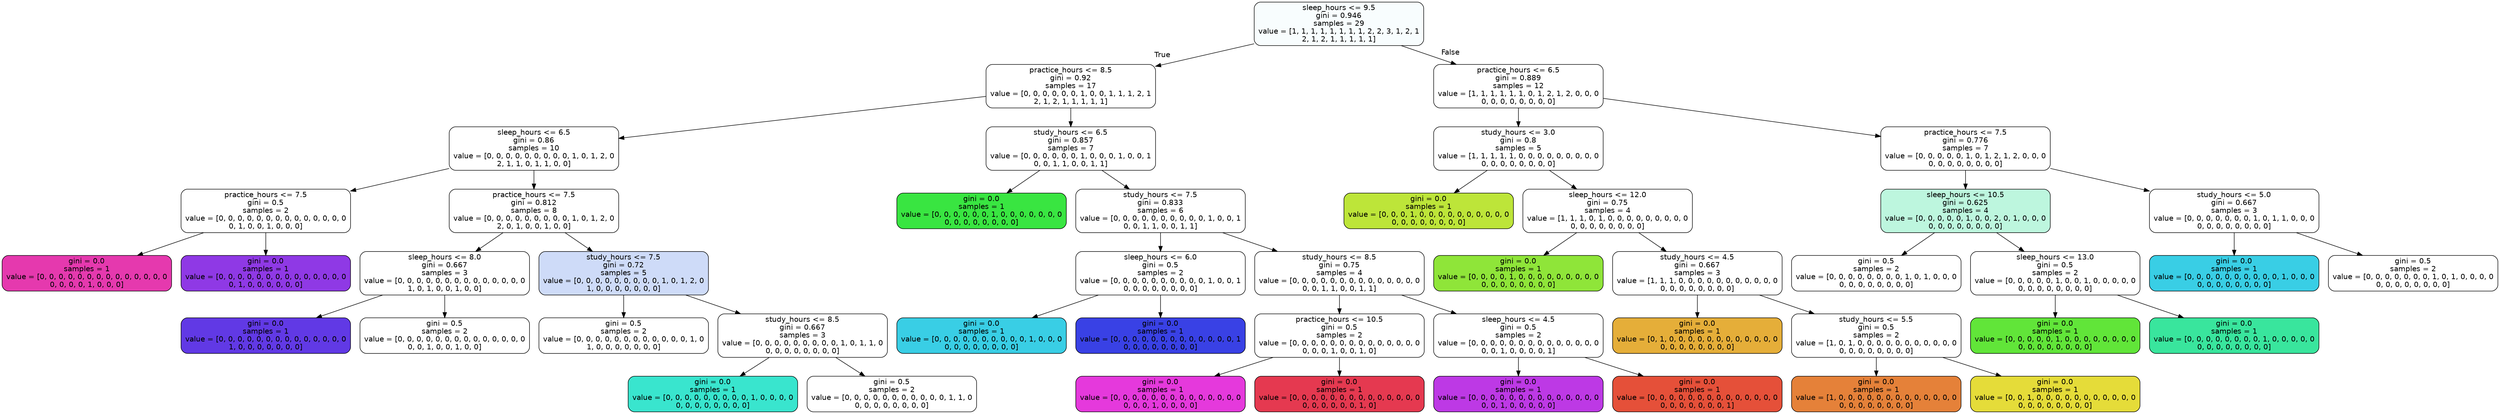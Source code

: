 digraph Tree {
node [shape=box, style="filled, rounded", color="black", fontname="helvetica"] ;
edge [fontname="helvetica"] ;
0 [label="sleep_hours <= 9.5\ngini = 0.946\nsamples = 29\nvalue = [1, 1, 1, 1, 1, 1, 1, 1, 2, 2, 3, 1, 2, 1\n2, 1, 2, 1, 1, 1, 1, 1]", fillcolor="#f8fdfe"] ;
1 [label="practice_hours <= 8.5\ngini = 0.92\nsamples = 17\nvalue = [0, 0, 0, 0, 0, 0, 1, 0, 0, 1, 1, 1, 2, 1\n2, 1, 2, 1, 1, 1, 1, 1]", fillcolor="#ffffff"] ;
0 -> 1 [labeldistance=2.5, labelangle=45, headlabel="True"] ;
2 [label="sleep_hours <= 6.5\ngini = 0.86\nsamples = 10\nvalue = [0, 0, 0, 0, 0, 0, 0, 0, 0, 1, 0, 1, 2, 0\n2, 1, 1, 0, 1, 1, 0, 0]", fillcolor="#ffffff"] ;
1 -> 2 ;
3 [label="practice_hours <= 7.5\ngini = 0.5\nsamples = 2\nvalue = [0, 0, 0, 0, 0, 0, 0, 0, 0, 0, 0, 0, 0, 0\n0, 1, 0, 0, 1, 0, 0, 0]", fillcolor="#ffffff"] ;
2 -> 3 ;
4 [label="gini = 0.0\nsamples = 1\nvalue = [0, 0, 0, 0, 0, 0, 0, 0, 0, 0, 0, 0, 0, 0\n0, 0, 0, 0, 1, 0, 0, 0]", fillcolor="#e539ae"] ;
3 -> 4 ;
5 [label="gini = 0.0\nsamples = 1\nvalue = [0, 0, 0, 0, 0, 0, 0, 0, 0, 0, 0, 0, 0, 0\n0, 1, 0, 0, 0, 0, 0, 0]", fillcolor="#8f39e5"] ;
3 -> 5 ;
6 [label="practice_hours <= 7.5\ngini = 0.812\nsamples = 8\nvalue = [0, 0, 0, 0, 0, 0, 0, 0, 0, 1, 0, 1, 2, 0\n2, 0, 1, 0, 0, 1, 0, 0]", fillcolor="#ffffff"] ;
2 -> 6 ;
7 [label="sleep_hours <= 8.0\ngini = 0.667\nsamples = 3\nvalue = [0, 0, 0, 0, 0, 0, 0, 0, 0, 0, 0, 0, 0, 0\n1, 0, 1, 0, 0, 1, 0, 0]", fillcolor="#ffffff"] ;
6 -> 7 ;
8 [label="gini = 0.0\nsamples = 1\nvalue = [0, 0, 0, 0, 0, 0, 0, 0, 0, 0, 0, 0, 0, 0\n1, 0, 0, 0, 0, 0, 0, 0]", fillcolor="#6139e5"] ;
7 -> 8 ;
9 [label="gini = 0.5\nsamples = 2\nvalue = [0, 0, 0, 0, 0, 0, 0, 0, 0, 0, 0, 0, 0, 0\n0, 0, 1, 0, 0, 1, 0, 0]", fillcolor="#ffffff"] ;
7 -> 9 ;
10 [label="study_hours <= 7.5\ngini = 0.72\nsamples = 5\nvalue = [0, 0, 0, 0, 0, 0, 0, 0, 0, 1, 0, 1, 2, 0\n1, 0, 0, 0, 0, 0, 0, 0]", fillcolor="#cedbf8"] ;
6 -> 10 ;
11 [label="gini = 0.5\nsamples = 2\nvalue = [0, 0, 0, 0, 0, 0, 0, 0, 0, 0, 0, 0, 1, 0\n1, 0, 0, 0, 0, 0, 0, 0]", fillcolor="#ffffff"] ;
10 -> 11 ;
12 [label="study_hours <= 8.5\ngini = 0.667\nsamples = 3\nvalue = [0, 0, 0, 0, 0, 0, 0, 0, 0, 1, 0, 1, 1, 0\n0, 0, 0, 0, 0, 0, 0, 0]", fillcolor="#ffffff"] ;
10 -> 12 ;
13 [label="gini = 0.0\nsamples = 1\nvalue = [0, 0, 0, 0, 0, 0, 0, 0, 0, 1, 0, 0, 0, 0\n0, 0, 0, 0, 0, 0, 0, 0]", fillcolor="#39e5ce"] ;
12 -> 13 ;
14 [label="gini = 0.5\nsamples = 2\nvalue = [0, 0, 0, 0, 0, 0, 0, 0, 0, 0, 0, 1, 1, 0\n0, 0, 0, 0, 0, 0, 0, 0]", fillcolor="#ffffff"] ;
12 -> 14 ;
15 [label="study_hours <= 6.5\ngini = 0.857\nsamples = 7\nvalue = [0, 0, 0, 0, 0, 0, 1, 0, 0, 0, 1, 0, 0, 1\n0, 0, 1, 1, 0, 0, 1, 1]", fillcolor="#ffffff"] ;
1 -> 15 ;
16 [label="gini = 0.0\nsamples = 1\nvalue = [0, 0, 0, 0, 0, 0, 1, 0, 0, 0, 0, 0, 0, 0\n0, 0, 0, 0, 0, 0, 0, 0]", fillcolor="#39e541"] ;
15 -> 16 ;
17 [label="study_hours <= 7.5\ngini = 0.833\nsamples = 6\nvalue = [0, 0, 0, 0, 0, 0, 0, 0, 0, 0, 1, 0, 0, 1\n0, 0, 1, 1, 0, 0, 1, 1]", fillcolor="#ffffff"] ;
15 -> 17 ;
18 [label="sleep_hours <= 6.0\ngini = 0.5\nsamples = 2\nvalue = [0, 0, 0, 0, 0, 0, 0, 0, 0, 0, 1, 0, 0, 1\n0, 0, 0, 0, 0, 0, 0, 0]", fillcolor="#ffffff"] ;
17 -> 18 ;
19 [label="gini = 0.0\nsamples = 1\nvalue = [0, 0, 0, 0, 0, 0, 0, 0, 0, 0, 1, 0, 0, 0\n0, 0, 0, 0, 0, 0, 0, 0]", fillcolor="#39cee5"] ;
18 -> 19 ;
20 [label="gini = 0.0\nsamples = 1\nvalue = [0, 0, 0, 0, 0, 0, 0, 0, 0, 0, 0, 0, 0, 1\n0, 0, 0, 0, 0, 0, 0, 0]", fillcolor="#3941e5"] ;
18 -> 20 ;
21 [label="study_hours <= 8.5\ngini = 0.75\nsamples = 4\nvalue = [0, 0, 0, 0, 0, 0, 0, 0, 0, 0, 0, 0, 0, 0\n0, 0, 1, 1, 0, 0, 1, 1]", fillcolor="#ffffff"] ;
17 -> 21 ;
22 [label="practice_hours <= 10.5\ngini = 0.5\nsamples = 2\nvalue = [0, 0, 0, 0, 0, 0, 0, 0, 0, 0, 0, 0, 0, 0\n0, 0, 0, 1, 0, 0, 1, 0]", fillcolor="#ffffff"] ;
21 -> 22 ;
23 [label="gini = 0.0\nsamples = 1\nvalue = [0, 0, 0, 0, 0, 0, 0, 0, 0, 0, 0, 0, 0, 0\n0, 0, 0, 1, 0, 0, 0, 0]", fillcolor="#e539dc"] ;
22 -> 23 ;
24 [label="gini = 0.0\nsamples = 1\nvalue = [0, 0, 0, 0, 0, 0, 0, 0, 0, 0, 0, 0, 0, 0\n0, 0, 0, 0, 0, 0, 1, 0]", fillcolor="#e53950"] ;
22 -> 24 ;
25 [label="sleep_hours <= 4.5\ngini = 0.5\nsamples = 2\nvalue = [0, 0, 0, 0, 0, 0, 0, 0, 0, 0, 0, 0, 0, 0\n0, 0, 1, 0, 0, 0, 0, 1]", fillcolor="#ffffff"] ;
21 -> 25 ;
26 [label="gini = 0.0\nsamples = 1\nvalue = [0, 0, 0, 0, 0, 0, 0, 0, 0, 0, 0, 0, 0, 0\n0, 0, 1, 0, 0, 0, 0, 0]", fillcolor="#bd39e5"] ;
25 -> 26 ;
27 [label="gini = 0.0\nsamples = 1\nvalue = [0, 0, 0, 0, 0, 0, 0, 0, 0, 0, 0, 0, 0, 0\n0, 0, 0, 0, 0, 0, 0, 1]", fillcolor="#e55039"] ;
25 -> 27 ;
28 [label="practice_hours <= 6.5\ngini = 0.889\nsamples = 12\nvalue = [1, 1, 1, 1, 1, 1, 0, 1, 2, 1, 2, 0, 0, 0\n0, 0, 0, 0, 0, 0, 0, 0]", fillcolor="#ffffff"] ;
0 -> 28 [labeldistance=2.5, labelangle=-45, headlabel="False"] ;
29 [label="study_hours <= 3.0\ngini = 0.8\nsamples = 5\nvalue = [1, 1, 1, 1, 1, 0, 0, 0, 0, 0, 0, 0, 0, 0\n0, 0, 0, 0, 0, 0, 0, 0]", fillcolor="#ffffff"] ;
28 -> 29 ;
30 [label="gini = 0.0\nsamples = 1\nvalue = [0, 0, 0, 1, 0, 0, 0, 0, 0, 0, 0, 0, 0, 0\n0, 0, 0, 0, 0, 0, 0, 0]", fillcolor="#bde539"] ;
29 -> 30 ;
31 [label="sleep_hours <= 12.0\ngini = 0.75\nsamples = 4\nvalue = [1, 1, 1, 0, 1, 0, 0, 0, 0, 0, 0, 0, 0, 0\n0, 0, 0, 0, 0, 0, 0, 0]", fillcolor="#ffffff"] ;
29 -> 31 ;
32 [label="gini = 0.0\nsamples = 1\nvalue = [0, 0, 0, 0, 1, 0, 0, 0, 0, 0, 0, 0, 0, 0\n0, 0, 0, 0, 0, 0, 0, 0]", fillcolor="#8fe539"] ;
31 -> 32 ;
33 [label="study_hours <= 4.5\ngini = 0.667\nsamples = 3\nvalue = [1, 1, 1, 0, 0, 0, 0, 0, 0, 0, 0, 0, 0, 0\n0, 0, 0, 0, 0, 0, 0, 0]", fillcolor="#ffffff"] ;
31 -> 33 ;
34 [label="gini = 0.0\nsamples = 1\nvalue = [0, 1, 0, 0, 0, 0, 0, 0, 0, 0, 0, 0, 0, 0\n0, 0, 0, 0, 0, 0, 0, 0]", fillcolor="#e5ae39"] ;
33 -> 34 ;
35 [label="study_hours <= 5.5\ngini = 0.5\nsamples = 2\nvalue = [1, 0, 1, 0, 0, 0, 0, 0, 0, 0, 0, 0, 0, 0\n0, 0, 0, 0, 0, 0, 0, 0]", fillcolor="#ffffff"] ;
33 -> 35 ;
36 [label="gini = 0.0\nsamples = 1\nvalue = [1, 0, 0, 0, 0, 0, 0, 0, 0, 0, 0, 0, 0, 0\n0, 0, 0, 0, 0, 0, 0, 0]", fillcolor="#e58139"] ;
35 -> 36 ;
37 [label="gini = 0.0\nsamples = 1\nvalue = [0, 0, 1, 0, 0, 0, 0, 0, 0, 0, 0, 0, 0, 0\n0, 0, 0, 0, 0, 0, 0, 0]", fillcolor="#e5dc39"] ;
35 -> 37 ;
38 [label="practice_hours <= 7.5\ngini = 0.776\nsamples = 7\nvalue = [0, 0, 0, 0, 0, 1, 0, 1, 2, 1, 2, 0, 0, 0\n0, 0, 0, 0, 0, 0, 0, 0]", fillcolor="#ffffff"] ;
28 -> 38 ;
39 [label="sleep_hours <= 10.5\ngini = 0.625\nsamples = 4\nvalue = [0, 0, 0, 0, 0, 1, 0, 0, 2, 0, 1, 0, 0, 0\n0, 0, 0, 0, 0, 0, 0, 0]", fillcolor="#bdf6de"] ;
38 -> 39 ;
40 [label="gini = 0.5\nsamples = 2\nvalue = [0, 0, 0, 0, 0, 0, 0, 0, 1, 0, 1, 0, 0, 0\n0, 0, 0, 0, 0, 0, 0, 0]", fillcolor="#ffffff"] ;
39 -> 40 ;
41 [label="sleep_hours <= 13.0\ngini = 0.5\nsamples = 2\nvalue = [0, 0, 0, 0, 0, 1, 0, 0, 1, 0, 0, 0, 0, 0\n0, 0, 0, 0, 0, 0, 0, 0]", fillcolor="#ffffff"] ;
39 -> 41 ;
42 [label="gini = 0.0\nsamples = 1\nvalue = [0, 0, 0, 0, 0, 1, 0, 0, 0, 0, 0, 0, 0, 0\n0, 0, 0, 0, 0, 0, 0, 0]", fillcolor="#61e539"] ;
41 -> 42 ;
43 [label="gini = 0.0\nsamples = 1\nvalue = [0, 0, 0, 0, 0, 0, 0, 0, 1, 0, 0, 0, 0, 0\n0, 0, 0, 0, 0, 0, 0, 0]", fillcolor="#39e59d"] ;
41 -> 43 ;
44 [label="study_hours <= 5.0\ngini = 0.667\nsamples = 3\nvalue = [0, 0, 0, 0, 0, 0, 0, 1, 0, 1, 1, 0, 0, 0\n0, 0, 0, 0, 0, 0, 0, 0]", fillcolor="#ffffff"] ;
38 -> 44 ;
45 [label="gini = 0.0\nsamples = 1\nvalue = [0, 0, 0, 0, 0, 0, 0, 0, 0, 0, 1, 0, 0, 0\n0, 0, 0, 0, 0, 0, 0, 0]", fillcolor="#39cee5"] ;
44 -> 45 ;
46 [label="gini = 0.5\nsamples = 2\nvalue = [0, 0, 0, 0, 0, 0, 0, 1, 0, 1, 0, 0, 0, 0\n0, 0, 0, 0, 0, 0, 0, 0]", fillcolor="#ffffff"] ;
44 -> 46 ;
}